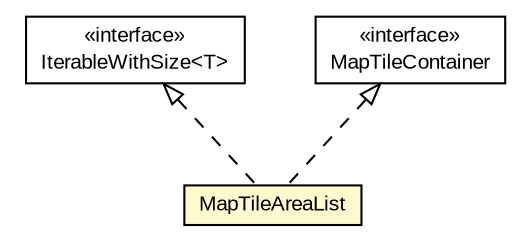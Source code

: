 #!/usr/local/bin/dot
#
# Class diagram 
# Generated by UMLGraph version R5_6-24-gf6e263 (http://www.umlgraph.org/)
#

digraph G {
	edge [fontname="arial",fontsize=10,labelfontname="arial",labelfontsize=10];
	node [fontname="arial",fontsize=10,shape=plaintext];
	nodesep=0.25;
	ranksep=0.5;
	// org.osmdroid.util.IterableWithSize<T>
	c32560 [label=<<table title="org.osmdroid.util.IterableWithSize" border="0" cellborder="1" cellspacing="0" cellpadding="2" port="p" href="./IterableWithSize.html">
		<tr><td><table border="0" cellspacing="0" cellpadding="1">
<tr><td align="center" balign="center"> &#171;interface&#187; </td></tr>
<tr><td align="center" balign="center"> IterableWithSize&lt;T&gt; </td></tr>
		</table></td></tr>
		</table>>, URL="./IterableWithSize.html", fontname="arial", fontcolor="black", fontsize=10.0];
	// org.osmdroid.util.MapTileAreaList
	c32567 [label=<<table title="org.osmdroid.util.MapTileAreaList" border="0" cellborder="1" cellspacing="0" cellpadding="2" port="p" bgcolor="lemonChiffon" href="./MapTileAreaList.html">
		<tr><td><table border="0" cellspacing="0" cellpadding="1">
<tr><td align="center" balign="center"> MapTileAreaList </td></tr>
		</table></td></tr>
		</table>>, URL="./MapTileAreaList.html", fontname="arial", fontcolor="black", fontsize=10.0];
	// org.osmdroid.util.MapTileContainer
	c32569 [label=<<table title="org.osmdroid.util.MapTileContainer" border="0" cellborder="1" cellspacing="0" cellpadding="2" port="p" href="./MapTileContainer.html">
		<tr><td><table border="0" cellspacing="0" cellpadding="1">
<tr><td align="center" balign="center"> &#171;interface&#187; </td></tr>
<tr><td align="center" balign="center"> MapTileContainer </td></tr>
		</table></td></tr>
		</table>>, URL="./MapTileContainer.html", fontname="arial", fontcolor="black", fontsize=10.0];
	//org.osmdroid.util.MapTileAreaList implements org.osmdroid.util.MapTileContainer
	c32569:p -> c32567:p [dir=back,arrowtail=empty,style=dashed];
	//org.osmdroid.util.MapTileAreaList implements org.osmdroid.util.IterableWithSize<T>
	c32560:p -> c32567:p [dir=back,arrowtail=empty,style=dashed];
}

